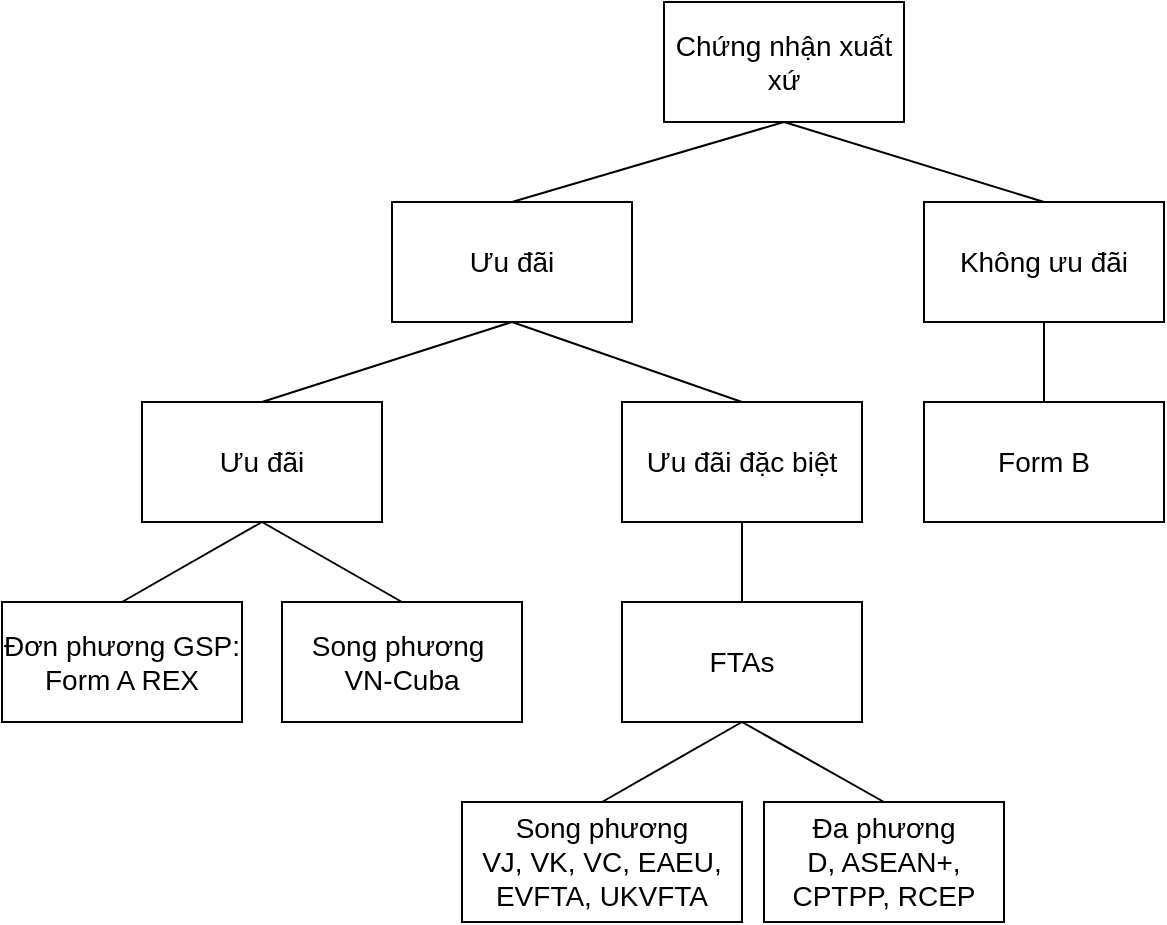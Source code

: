 <mxfile version="24.1.0" type="github">
  <diagram name="Trang-1" id="bRTVqfyxAPS5Jxo6dtT3">
    <mxGraphModel dx="954" dy="558" grid="1" gridSize="10" guides="1" tooltips="1" connect="1" arrows="1" fold="1" page="1" pageScale="1" pageWidth="827" pageHeight="1169" math="0" shadow="0">
      <root>
        <mxCell id="0" />
        <mxCell id="1" parent="0" />
        <mxCell id="tmiWMO9ow4Z-IAMvWqRj-1" value="Chứng nhận xuất xứ" style="rounded=0;whiteSpace=wrap;html=1;fontSize=14;" parent="1" vertex="1">
          <mxGeometry x="390" y="140" width="120" height="60" as="geometry" />
        </mxCell>
        <mxCell id="tmiWMO9ow4Z-IAMvWqRj-2" value="Ưu đãi" style="rounded=0;whiteSpace=wrap;html=1;fontSize=14;" parent="1" vertex="1">
          <mxGeometry x="254" y="240" width="120" height="60" as="geometry" />
        </mxCell>
        <mxCell id="tmiWMO9ow4Z-IAMvWqRj-3" value="Không ưu đãi" style="rounded=0;whiteSpace=wrap;html=1;fontSize=14;" parent="1" vertex="1">
          <mxGeometry x="520" y="240" width="120" height="60" as="geometry" />
        </mxCell>
        <mxCell id="tmiWMO9ow4Z-IAMvWqRj-4" value="Ưu đãi" style="rounded=0;whiteSpace=wrap;html=1;fontSize=14;" parent="1" vertex="1">
          <mxGeometry x="129" y="340" width="120" height="60" as="geometry" />
        </mxCell>
        <mxCell id="tmiWMO9ow4Z-IAMvWqRj-5" value="Ưu đãi đặc biệt" style="rounded=0;whiteSpace=wrap;html=1;fontSize=14;" parent="1" vertex="1">
          <mxGeometry x="369" y="340" width="120" height="60" as="geometry" />
        </mxCell>
        <mxCell id="tmiWMO9ow4Z-IAMvWqRj-6" value="Đơn phương GSP: Form A REX" style="rounded=0;whiteSpace=wrap;html=1;fontSize=14;" parent="1" vertex="1">
          <mxGeometry x="59" y="440" width="120" height="60" as="geometry" />
        </mxCell>
        <mxCell id="tmiWMO9ow4Z-IAMvWqRj-7" value="Song phương&amp;nbsp;&lt;div&gt;VN-Cuba&lt;/div&gt;" style="rounded=0;whiteSpace=wrap;html=1;fontSize=14;" parent="1" vertex="1">
          <mxGeometry x="199" y="440" width="120" height="60" as="geometry" />
        </mxCell>
        <mxCell id="tmiWMO9ow4Z-IAMvWqRj-8" value="FTAs" style="rounded=0;whiteSpace=wrap;html=1;fontSize=14;" parent="1" vertex="1">
          <mxGeometry x="369" y="440" width="120" height="60" as="geometry" />
        </mxCell>
        <mxCell id="tmiWMO9ow4Z-IAMvWqRj-9" value="Song phương&lt;div style=&quot;font-size: 14px;&quot;&gt;VJ, VK, VC, EAEU, EVFTA, UKVFTA&lt;/div&gt;" style="rounded=0;whiteSpace=wrap;html=1;fontSize=14;" parent="1" vertex="1">
          <mxGeometry x="289" y="540" width="140" height="60" as="geometry" />
        </mxCell>
        <mxCell id="tmiWMO9ow4Z-IAMvWqRj-10" value="Form B" style="rounded=0;whiteSpace=wrap;html=1;fontSize=14;" parent="1" vertex="1">
          <mxGeometry x="520" y="340" width="120" height="60" as="geometry" />
        </mxCell>
        <mxCell id="tmiWMO9ow4Z-IAMvWqRj-11" value="Đa phương&lt;div style=&quot;font-size: 14px;&quot;&gt;D, ASEAN+, CPTPP, RCEP&lt;/div&gt;" style="rounded=0;whiteSpace=wrap;html=1;fontSize=14;" parent="1" vertex="1">
          <mxGeometry x="440" y="540" width="120" height="60" as="geometry" />
        </mxCell>
        <mxCell id="tmiWMO9ow4Z-IAMvWqRj-12" value="" style="endArrow=none;html=1;rounded=0;entryX=0.5;entryY=1;entryDx=0;entryDy=0;exitX=0.5;exitY=0;exitDx=0;exitDy=0;" parent="1" source="tmiWMO9ow4Z-IAMvWqRj-2" target="tmiWMO9ow4Z-IAMvWqRj-1" edge="1">
          <mxGeometry width="50" height="50" relative="1" as="geometry">
            <mxPoint x="450" y="420" as="sourcePoint" />
            <mxPoint x="500" y="370" as="targetPoint" />
          </mxGeometry>
        </mxCell>
        <mxCell id="tmiWMO9ow4Z-IAMvWqRj-13" value="" style="endArrow=none;html=1;rounded=0;exitX=0.5;exitY=0;exitDx=0;exitDy=0;entryX=0.5;entryY=1;entryDx=0;entryDy=0;" parent="1" source="tmiWMO9ow4Z-IAMvWqRj-3" target="tmiWMO9ow4Z-IAMvWqRj-1" edge="1">
          <mxGeometry width="50" height="50" relative="1" as="geometry">
            <mxPoint x="350" y="270" as="sourcePoint" />
            <mxPoint x="450" y="230" as="targetPoint" />
          </mxGeometry>
        </mxCell>
        <mxCell id="tmiWMO9ow4Z-IAMvWqRj-14" value="" style="endArrow=none;html=1;rounded=0;entryX=0.5;entryY=1;entryDx=0;entryDy=0;exitX=0.5;exitY=0;exitDx=0;exitDy=0;" parent="1" source="tmiWMO9ow4Z-IAMvWqRj-4" target="tmiWMO9ow4Z-IAMvWqRj-2" edge="1">
          <mxGeometry width="50" height="50" relative="1" as="geometry">
            <mxPoint x="424" y="420" as="sourcePoint" />
            <mxPoint x="474" y="370" as="targetPoint" />
          </mxGeometry>
        </mxCell>
        <mxCell id="tmiWMO9ow4Z-IAMvWqRj-15" value="" style="endArrow=none;html=1;rounded=0;entryX=0.5;entryY=1;entryDx=0;entryDy=0;exitX=0.5;exitY=0;exitDx=0;exitDy=0;" parent="1" source="tmiWMO9ow4Z-IAMvWqRj-5" target="tmiWMO9ow4Z-IAMvWqRj-2" edge="1">
          <mxGeometry width="50" height="50" relative="1" as="geometry">
            <mxPoint x="424" y="420" as="sourcePoint" />
            <mxPoint x="474" y="370" as="targetPoint" />
          </mxGeometry>
        </mxCell>
        <mxCell id="tmiWMO9ow4Z-IAMvWqRj-16" value="" style="endArrow=none;html=1;rounded=0;entryX=0.5;entryY=1;entryDx=0;entryDy=0;exitX=0.5;exitY=0;exitDx=0;exitDy=0;" parent="1" source="tmiWMO9ow4Z-IAMvWqRj-10" target="tmiWMO9ow4Z-IAMvWqRj-3" edge="1">
          <mxGeometry width="50" height="50" relative="1" as="geometry">
            <mxPoint x="480" y="420" as="sourcePoint" />
            <mxPoint x="530" y="370" as="targetPoint" />
          </mxGeometry>
        </mxCell>
        <mxCell id="tmiWMO9ow4Z-IAMvWqRj-18" value="" style="endArrow=none;html=1;rounded=0;entryX=0.5;entryY=1;entryDx=0;entryDy=0;exitX=0.5;exitY=0;exitDx=0;exitDy=0;" parent="1" source="tmiWMO9ow4Z-IAMvWqRj-6" target="tmiWMO9ow4Z-IAMvWqRj-4" edge="1">
          <mxGeometry width="50" height="50" relative="1" as="geometry">
            <mxPoint x="429" y="410" as="sourcePoint" />
            <mxPoint x="479" y="360" as="targetPoint" />
          </mxGeometry>
        </mxCell>
        <mxCell id="tmiWMO9ow4Z-IAMvWqRj-19" value="" style="endArrow=none;html=1;rounded=0;entryX=0.5;entryY=1;entryDx=0;entryDy=0;exitX=0.5;exitY=0;exitDx=0;exitDy=0;" parent="1" source="tmiWMO9ow4Z-IAMvWqRj-7" target="tmiWMO9ow4Z-IAMvWqRj-4" edge="1">
          <mxGeometry width="50" height="50" relative="1" as="geometry">
            <mxPoint x="429" y="410" as="sourcePoint" />
            <mxPoint x="479" y="360" as="targetPoint" />
          </mxGeometry>
        </mxCell>
        <mxCell id="tmiWMO9ow4Z-IAMvWqRj-20" value="" style="endArrow=none;html=1;rounded=0;entryX=0.5;entryY=1;entryDx=0;entryDy=0;exitX=0.5;exitY=0;exitDx=0;exitDy=0;" parent="1" source="tmiWMO9ow4Z-IAMvWqRj-8" target="tmiWMO9ow4Z-IAMvWqRj-5" edge="1">
          <mxGeometry width="50" height="50" relative="1" as="geometry">
            <mxPoint x="279" y="410" as="sourcePoint" />
            <mxPoint x="329" y="360" as="targetPoint" />
          </mxGeometry>
        </mxCell>
        <mxCell id="tmiWMO9ow4Z-IAMvWqRj-21" value="" style="endArrow=none;html=1;rounded=0;entryX=0.5;entryY=1;entryDx=0;entryDy=0;exitX=0.5;exitY=0;exitDx=0;exitDy=0;" parent="1" source="tmiWMO9ow4Z-IAMvWqRj-9" target="tmiWMO9ow4Z-IAMvWqRj-8" edge="1">
          <mxGeometry width="50" height="50" relative="1" as="geometry">
            <mxPoint x="279" y="520" as="sourcePoint" />
            <mxPoint x="329" y="470" as="targetPoint" />
          </mxGeometry>
        </mxCell>
        <mxCell id="tmiWMO9ow4Z-IAMvWqRj-22" value="" style="endArrow=none;html=1;rounded=0;entryX=0.5;entryY=1;entryDx=0;entryDy=0;exitX=0.5;exitY=0;exitDx=0;exitDy=0;" parent="1" source="tmiWMO9ow4Z-IAMvWqRj-11" target="tmiWMO9ow4Z-IAMvWqRj-8" edge="1">
          <mxGeometry width="50" height="50" relative="1" as="geometry">
            <mxPoint x="279" y="520" as="sourcePoint" />
            <mxPoint x="329" y="470" as="targetPoint" />
          </mxGeometry>
        </mxCell>
      </root>
    </mxGraphModel>
  </diagram>
</mxfile>
